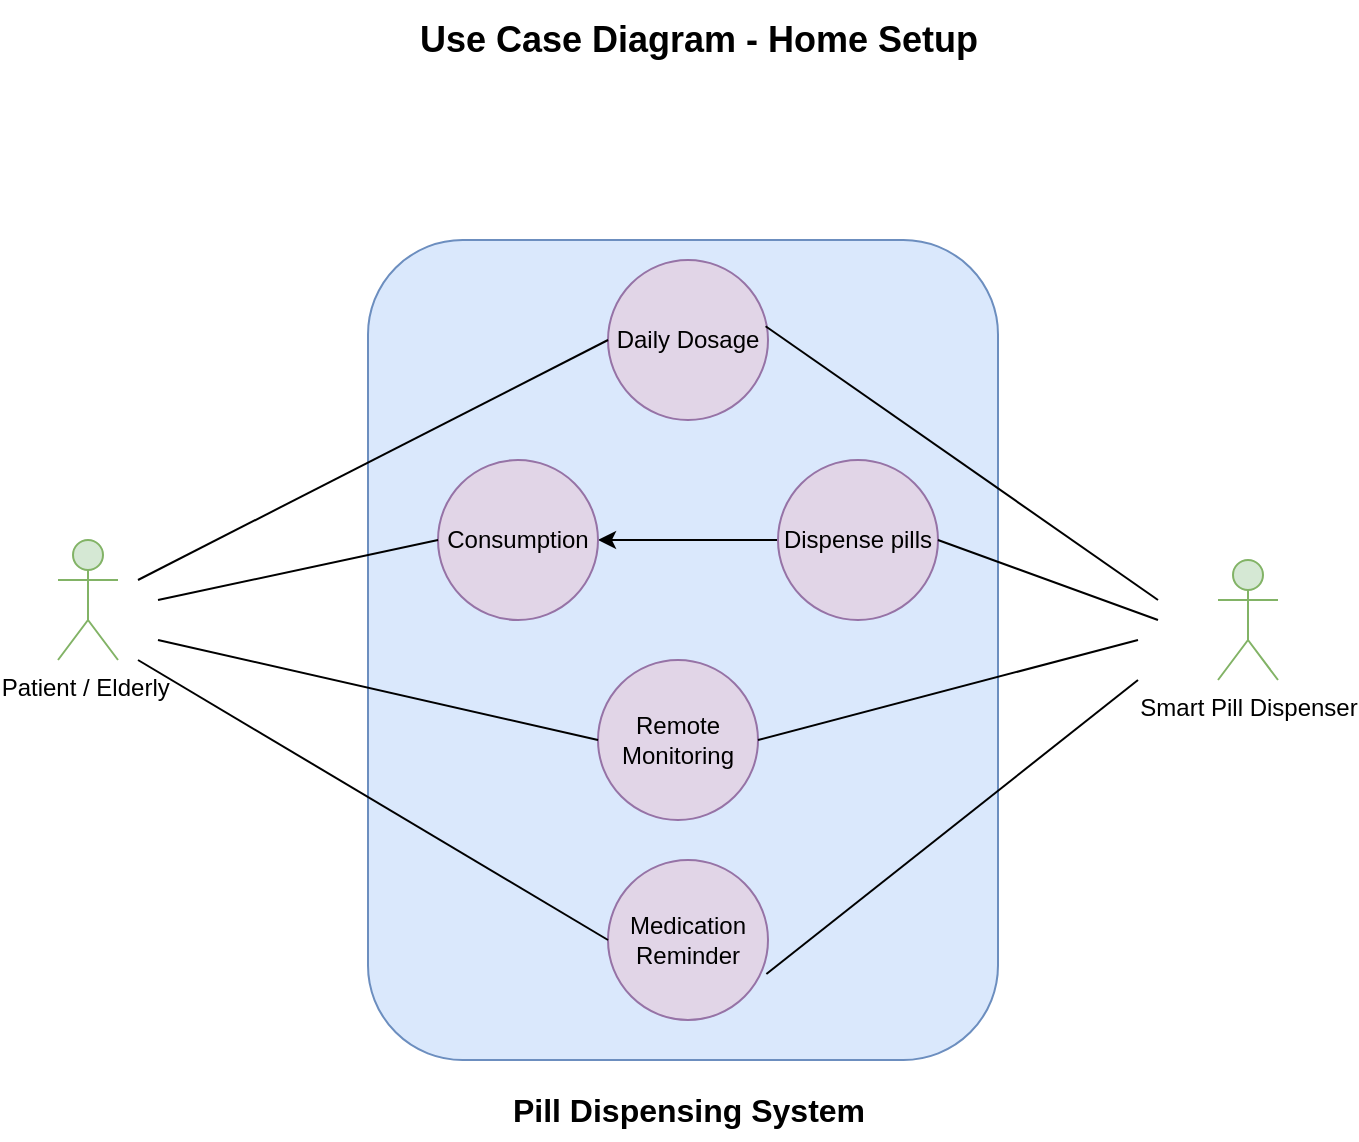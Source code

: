 <mxfile version="21.0.6" type="device"><diagram name="Page-1" id="AMc1UDEY08Jnbsib5kpc"><mxGraphModel dx="1050" dy="545" grid="1" gridSize="10" guides="1" tooltips="1" connect="1" arrows="1" fold="1" page="1" pageScale="1" pageWidth="850" pageHeight="1100" math="0" shadow="0"><root><mxCell id="0"/><mxCell id="1" parent="0"/><mxCell id="ALXHyQ3zy-04pd-ccdT--1" value="Patient / Elderly&amp;nbsp;" style="shape=umlActor;html=1;verticalLabelPosition=bottom;verticalAlign=top;align=center;fillColor=#d5e8d4;strokeColor=#82b366;" vertex="1" parent="1"><mxGeometry x="70" y="300" width="30" height="60" as="geometry"/></mxCell><mxCell id="ALXHyQ3zy-04pd-ccdT--3" value="" style="rounded=1;whiteSpace=wrap;html=1;fillColor=#dae8fc;rotation=90;strokeColor=#6c8ebf;" vertex="1" parent="1"><mxGeometry x="177.5" y="197.5" width="410" height="315" as="geometry"/></mxCell><mxCell id="ALXHyQ3zy-04pd-ccdT--4" value="Medication Reminder" style="ellipse;whiteSpace=wrap;html=1;aspect=fixed;fillColor=#e1d5e7;strokeColor=#9673a6;" vertex="1" parent="1"><mxGeometry x="345" y="460" width="80" height="80" as="geometry"/></mxCell><mxCell id="ALXHyQ3zy-04pd-ccdT--5" value="Daily Dosage" style="ellipse;whiteSpace=wrap;html=1;aspect=fixed;fillColor=#e1d5e7;strokeColor=#9673a6;" vertex="1" parent="1"><mxGeometry x="345" y="160" width="80" height="80" as="geometry"/></mxCell><mxCell id="ALXHyQ3zy-04pd-ccdT--10" style="edgeStyle=orthogonalEdgeStyle;rounded=0;orthogonalLoop=1;jettySize=auto;html=1;" edge="1" parent="1" source="ALXHyQ3zy-04pd-ccdT--6" target="ALXHyQ3zy-04pd-ccdT--7"><mxGeometry relative="1" as="geometry"/></mxCell><mxCell id="ALXHyQ3zy-04pd-ccdT--6" value="Dispense pills" style="ellipse;whiteSpace=wrap;html=1;aspect=fixed;fillColor=#e1d5e7;strokeColor=#9673a6;" vertex="1" parent="1"><mxGeometry x="430" y="260" width="80" height="80" as="geometry"/></mxCell><mxCell id="ALXHyQ3zy-04pd-ccdT--7" value="Consumption" style="ellipse;whiteSpace=wrap;html=1;aspect=fixed;fillColor=#e1d5e7;strokeColor=#9673a6;" vertex="1" parent="1"><mxGeometry x="260" y="260" width="80" height="80" as="geometry"/></mxCell><mxCell id="ALXHyQ3zy-04pd-ccdT--8" value="Remote Monitoring" style="ellipse;whiteSpace=wrap;html=1;aspect=fixed;fillColor=#e1d5e7;strokeColor=#9673a6;" vertex="1" parent="1"><mxGeometry x="340" y="360" width="80" height="80" as="geometry"/></mxCell><mxCell id="ALXHyQ3zy-04pd-ccdT--9" value="Smart Pill Dispenser" style="shape=umlActor;html=1;verticalLabelPosition=bottom;verticalAlign=top;align=center;fillColor=#d5e8d4;strokeColor=#82b366;" vertex="1" parent="1"><mxGeometry x="650" y="310" width="30" height="60" as="geometry"/></mxCell><mxCell id="ALXHyQ3zy-04pd-ccdT--13" value="" style="endArrow=none;html=1;rounded=0;entryX=0;entryY=0.5;entryDx=0;entryDy=0;" edge="1" parent="1" target="ALXHyQ3zy-04pd-ccdT--4"><mxGeometry width="50" height="50" relative="1" as="geometry"><mxPoint x="110" y="360" as="sourcePoint"/><mxPoint x="260" y="340" as="targetPoint"/></mxGeometry></mxCell><mxCell id="ALXHyQ3zy-04pd-ccdT--14" value="" style="endArrow=none;html=1;rounded=0;entryX=0;entryY=0.5;entryDx=0;entryDy=0;" edge="1" parent="1" target="ALXHyQ3zy-04pd-ccdT--5"><mxGeometry width="50" height="50" relative="1" as="geometry"><mxPoint x="110" y="320" as="sourcePoint"/><mxPoint x="150" y="270" as="targetPoint"/></mxGeometry></mxCell><mxCell id="ALXHyQ3zy-04pd-ccdT--15" value="" style="endArrow=none;html=1;rounded=0;" edge="1" parent="1"><mxGeometry width="50" height="50" relative="1" as="geometry"><mxPoint x="120" y="330" as="sourcePoint"/><mxPoint x="260" y="300" as="targetPoint"/></mxGeometry></mxCell><mxCell id="ALXHyQ3zy-04pd-ccdT--16" value="" style="endArrow=none;html=1;rounded=0;" edge="1" parent="1"><mxGeometry width="50" height="50" relative="1" as="geometry"><mxPoint x="120" y="350" as="sourcePoint"/><mxPoint x="340" y="400" as="targetPoint"/></mxGeometry></mxCell><mxCell id="ALXHyQ3zy-04pd-ccdT--17" value="" style="endArrow=none;html=1;rounded=0;" edge="1" parent="1"><mxGeometry width="50" height="50" relative="1" as="geometry"><mxPoint x="510" y="300" as="sourcePoint"/><mxPoint x="620" y="340" as="targetPoint"/></mxGeometry></mxCell><mxCell id="ALXHyQ3zy-04pd-ccdT--18" value="" style="endArrow=none;html=1;rounded=0;" edge="1" parent="1"><mxGeometry width="50" height="50" relative="1" as="geometry"><mxPoint x="420" y="400" as="sourcePoint"/><mxPoint x="610" y="350" as="targetPoint"/></mxGeometry></mxCell><mxCell id="ALXHyQ3zy-04pd-ccdT--19" value="" style="endArrow=none;html=1;rounded=0;exitX=0.985;exitY=0.414;exitDx=0;exitDy=0;exitPerimeter=0;" edge="1" parent="1" source="ALXHyQ3zy-04pd-ccdT--5"><mxGeometry width="50" height="50" relative="1" as="geometry"><mxPoint x="430" y="200" as="sourcePoint"/><mxPoint x="620" y="330" as="targetPoint"/></mxGeometry></mxCell><mxCell id="ALXHyQ3zy-04pd-ccdT--20" value="" style="endArrow=none;html=1;rounded=0;exitX=0.99;exitY=0.712;exitDx=0;exitDy=0;exitPerimeter=0;" edge="1" parent="1" source="ALXHyQ3zy-04pd-ccdT--4"><mxGeometry width="50" height="50" relative="1" as="geometry"><mxPoint x="430" y="510" as="sourcePoint"/><mxPoint x="610" y="370" as="targetPoint"/></mxGeometry></mxCell><mxCell id="ALXHyQ3zy-04pd-ccdT--21" value="&lt;font style=&quot;font-size: 16px;&quot;&gt;&lt;b&gt;Pill Dispensing System&lt;/b&gt;&lt;/font&gt;" style="text;html=1;align=center;verticalAlign=middle;resizable=0;points=[];autosize=1;strokeColor=none;fillColor=none;" vertex="1" parent="1"><mxGeometry x="285" y="570" width="200" height="30" as="geometry"/></mxCell><mxCell id="ALXHyQ3zy-04pd-ccdT--22" value="&lt;b&gt;&lt;font style=&quot;font-size: 18px;&quot;&gt;Use Case Diagram - Home Setup&lt;/font&gt;&lt;/b&gt;" style="text;html=1;align=center;verticalAlign=middle;resizable=0;points=[];autosize=1;strokeColor=none;fillColor=none;" vertex="1" parent="1"><mxGeometry x="240" y="30" width="300" height="40" as="geometry"/></mxCell></root></mxGraphModel></diagram></mxfile>